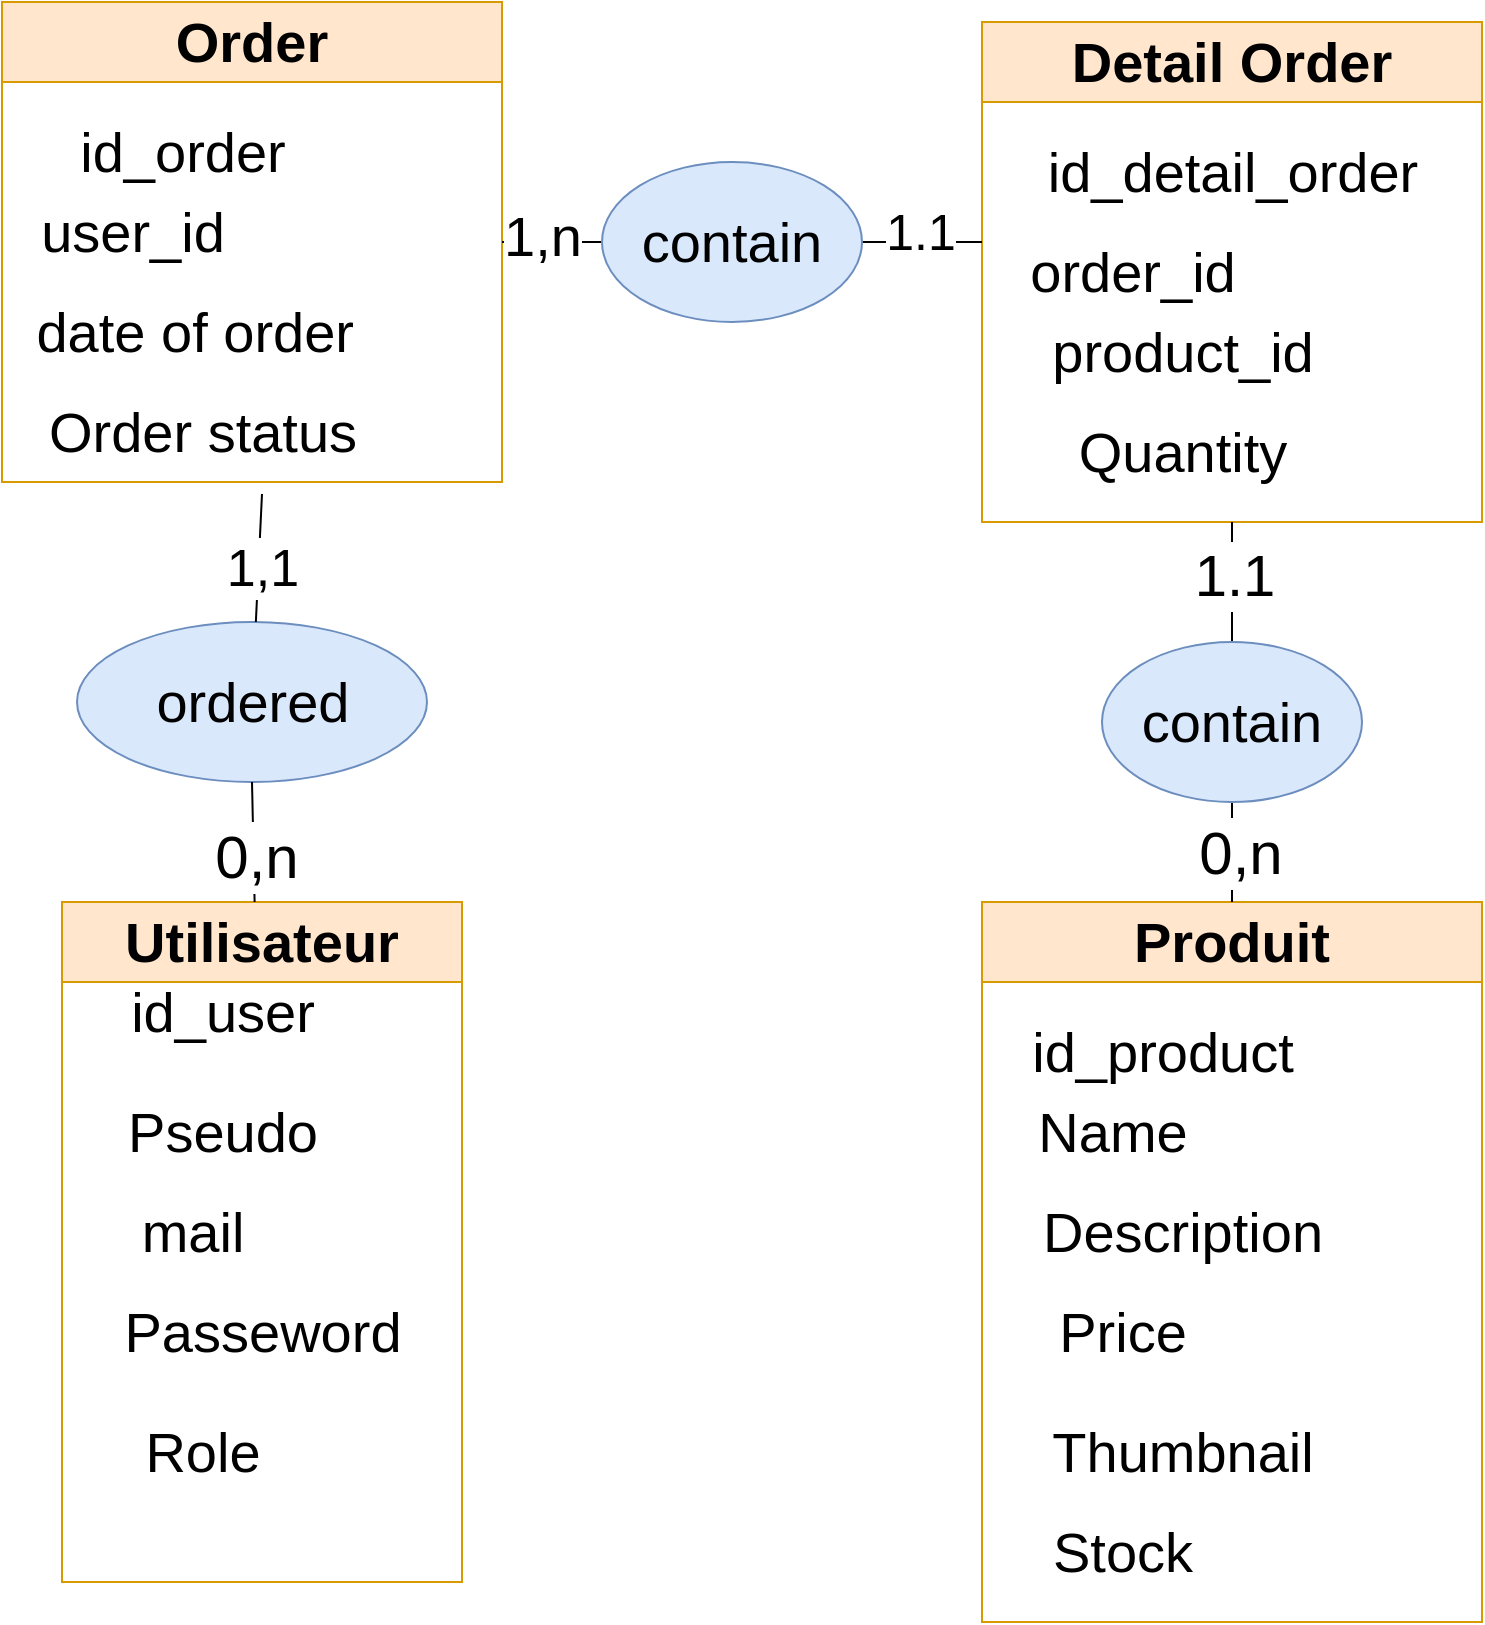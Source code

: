 <mxfile version="22.0.4" type="github">
  <diagram name="Page-1" id="r0-WqExdtS5ZCbGD1Gwn">
    <mxGraphModel dx="1195" dy="1794" grid="1" gridSize="10" guides="1" tooltips="1" connect="1" arrows="1" fold="1" page="1" pageScale="1" pageWidth="827" pageHeight="1169" math="0" shadow="0">
      <root>
        <mxCell id="0" />
        <mxCell id="1" parent="0" />
        <mxCell id="hgrAGrMgJBVK0adbvTiH-1" value="&lt;font style=&quot;font-size: 28px;&quot;&gt;Utilisateur&lt;/font&gt;" style="swimlane;whiteSpace=wrap;html=1;fillColor=#ffe6cc;strokeColor=#d79b00;fontSize=17;startSize=40;" vertex="1" parent="1">
          <mxGeometry x="330" y="-430" width="200" height="340" as="geometry">
            <mxRectangle x="330" y="-430" width="180" height="50" as="alternateBounds" />
          </mxGeometry>
        </mxCell>
        <mxCell id="hgrAGrMgJBVK0adbvTiH-2" value="Pseudo" style="text;html=1;align=center;verticalAlign=middle;resizable=0;points=[];autosize=1;strokeColor=none;fillColor=none;fontSize=28;" vertex="1" parent="hgrAGrMgJBVK0adbvTiH-1">
          <mxGeometry x="20" y="90" width="120" height="50" as="geometry" />
        </mxCell>
        <mxCell id="hgrAGrMgJBVK0adbvTiH-3" value="mail" style="text;html=1;align=center;verticalAlign=middle;resizable=0;points=[];autosize=1;strokeColor=none;fillColor=none;fontSize=28;" vertex="1" parent="hgrAGrMgJBVK0adbvTiH-1">
          <mxGeometry x="30" y="140" width="70" height="50" as="geometry" />
        </mxCell>
        <mxCell id="hgrAGrMgJBVK0adbvTiH-4" value="id_user" style="text;html=1;align=center;verticalAlign=middle;resizable=0;points=[];autosize=1;strokeColor=none;fillColor=none;fontSize=28;" vertex="1" parent="hgrAGrMgJBVK0adbvTiH-1">
          <mxGeometry x="20" y="30" width="120" height="50" as="geometry" />
        </mxCell>
        <mxCell id="hgrAGrMgJBVK0adbvTiH-6" value="Passeword" style="text;html=1;align=center;verticalAlign=middle;resizable=0;points=[];autosize=1;strokeColor=none;fillColor=none;fontSize=28;" vertex="1" parent="hgrAGrMgJBVK0adbvTiH-1">
          <mxGeometry x="20" y="190" width="160" height="50" as="geometry" />
        </mxCell>
        <mxCell id="hgrAGrMgJBVK0adbvTiH-7" value="Role" style="text;html=1;align=center;verticalAlign=middle;resizable=0;points=[];autosize=1;strokeColor=none;fillColor=none;fontSize=28;" vertex="1" parent="hgrAGrMgJBVK0adbvTiH-1">
          <mxGeometry x="30" y="250" width="80" height="50" as="geometry" />
        </mxCell>
        <mxCell id="hgrAGrMgJBVK0adbvTiH-8" value="&lt;span style=&quot;font-size: 28px;&quot;&gt;Produit&lt;/span&gt;" style="swimlane;whiteSpace=wrap;html=1;fillColor=#ffe6cc;strokeColor=#d79b00;fontSize=17;startSize=40;" vertex="1" parent="1">
          <mxGeometry x="790" y="-430" width="250" height="360" as="geometry">
            <mxRectangle x="330" y="-430" width="180" height="50" as="alternateBounds" />
          </mxGeometry>
        </mxCell>
        <mxCell id="hgrAGrMgJBVK0adbvTiH-9" value="Name" style="text;html=1;align=center;verticalAlign=middle;resizable=0;points=[];autosize=1;strokeColor=none;fillColor=none;fontSize=28;" vertex="1" parent="hgrAGrMgJBVK0adbvTiH-8">
          <mxGeometry x="15" y="90" width="100" height="50" as="geometry" />
        </mxCell>
        <mxCell id="hgrAGrMgJBVK0adbvTiH-10" value="Description" style="text;html=1;align=center;verticalAlign=middle;resizable=0;points=[];autosize=1;strokeColor=none;fillColor=none;fontSize=28;" vertex="1" parent="hgrAGrMgJBVK0adbvTiH-8">
          <mxGeometry x="20" y="140" width="160" height="50" as="geometry" />
        </mxCell>
        <mxCell id="hgrAGrMgJBVK0adbvTiH-11" value="id_product" style="text;html=1;align=center;verticalAlign=middle;resizable=0;points=[];autosize=1;strokeColor=none;fillColor=none;fontSize=28;" vertex="1" parent="hgrAGrMgJBVK0adbvTiH-8">
          <mxGeometry x="15" y="50" width="150" height="50" as="geometry" />
        </mxCell>
        <mxCell id="hgrAGrMgJBVK0adbvTiH-12" value="Price" style="text;html=1;align=center;verticalAlign=middle;resizable=0;points=[];autosize=1;strokeColor=none;fillColor=none;fontSize=28;" vertex="1" parent="hgrAGrMgJBVK0adbvTiH-8">
          <mxGeometry x="25" y="190" width="90" height="50" as="geometry" />
        </mxCell>
        <mxCell id="hgrAGrMgJBVK0adbvTiH-13" value="Thumbnail" style="text;html=1;align=center;verticalAlign=middle;resizable=0;points=[];autosize=1;strokeColor=none;fillColor=none;fontSize=28;" vertex="1" parent="hgrAGrMgJBVK0adbvTiH-8">
          <mxGeometry x="25" y="250" width="150" height="50" as="geometry" />
        </mxCell>
        <mxCell id="hgrAGrMgJBVK0adbvTiH-14" value="Stock" style="text;html=1;align=center;verticalAlign=middle;resizable=0;points=[];autosize=1;strokeColor=none;fillColor=none;fontSize=28;" vertex="1" parent="hgrAGrMgJBVK0adbvTiH-8">
          <mxGeometry x="25" y="300" width="90" height="50" as="geometry" />
        </mxCell>
        <mxCell id="hgrAGrMgJBVK0adbvTiH-34" style="edgeStyle=orthogonalEdgeStyle;rounded=0;orthogonalLoop=1;jettySize=auto;html=1;exitX=1;exitY=0.5;exitDx=0;exitDy=0;strokeColor=none;" edge="1" parent="1" source="hgrAGrMgJBVK0adbvTiH-15">
          <mxGeometry relative="1" as="geometry">
            <mxPoint x="650" y="-750" as="targetPoint" />
          </mxGeometry>
        </mxCell>
        <mxCell id="hgrAGrMgJBVK0adbvTiH-15" value="&lt;span style=&quot;font-size: 28px;&quot;&gt;Order&lt;/span&gt;" style="swimlane;whiteSpace=wrap;html=1;fillColor=#ffe6cc;strokeColor=#d79b00;fontSize=17;startSize=40;" vertex="1" parent="1">
          <mxGeometry x="300" y="-880" width="250" height="240" as="geometry">
            <mxRectangle x="330" y="-430" width="180" height="50" as="alternateBounds" />
          </mxGeometry>
        </mxCell>
        <mxCell id="hgrAGrMgJBVK0adbvTiH-16" value="user_id" style="text;html=1;align=center;verticalAlign=middle;resizable=0;points=[];autosize=1;strokeColor=none;fillColor=none;fontSize=28;" vertex="1" parent="hgrAGrMgJBVK0adbvTiH-15">
          <mxGeometry x="5" y="90" width="120" height="50" as="geometry" />
        </mxCell>
        <mxCell id="hgrAGrMgJBVK0adbvTiH-17" value="date of&amp;nbsp;order&amp;nbsp;" style="text;html=1;align=center;verticalAlign=middle;resizable=0;points=[];autosize=1;strokeColor=none;fillColor=none;fontSize=28;" vertex="1" parent="hgrAGrMgJBVK0adbvTiH-15">
          <mxGeometry x="5" y="140" width="190" height="50" as="geometry" />
        </mxCell>
        <mxCell id="hgrAGrMgJBVK0adbvTiH-18" value="id_order" style="text;html=1;align=center;verticalAlign=middle;resizable=0;points=[];autosize=1;strokeColor=none;fillColor=none;fontSize=28;" vertex="1" parent="hgrAGrMgJBVK0adbvTiH-15">
          <mxGeometry x="25" y="50" width="130" height="50" as="geometry" />
        </mxCell>
        <mxCell id="hgrAGrMgJBVK0adbvTiH-22" value="Order status" style="text;html=1;align=center;verticalAlign=middle;resizable=0;points=[];autosize=1;strokeColor=none;fillColor=none;fontSize=28;" vertex="1" parent="hgrAGrMgJBVK0adbvTiH-15">
          <mxGeometry x="10" y="190" width="180" height="50" as="geometry" />
        </mxCell>
        <mxCell id="hgrAGrMgJBVK0adbvTiH-23" value="&lt;span style=&quot;font-size: 28px;&quot;&gt;Detail Order&lt;/span&gt;" style="swimlane;whiteSpace=wrap;html=1;fillColor=#ffe6cc;strokeColor=#d79b00;fontSize=17;startSize=40;" vertex="1" parent="1">
          <mxGeometry x="790" y="-870" width="250" height="250" as="geometry">
            <mxRectangle x="330" y="-430" width="180" height="50" as="alternateBounds" />
          </mxGeometry>
        </mxCell>
        <mxCell id="hgrAGrMgJBVK0adbvTiH-25" value="product_id" style="text;html=1;align=center;verticalAlign=middle;resizable=0;points=[];autosize=1;strokeColor=none;fillColor=none;fontSize=28;" vertex="1" parent="hgrAGrMgJBVK0adbvTiH-23">
          <mxGeometry x="25" y="140" width="150" height="50" as="geometry" />
        </mxCell>
        <mxCell id="hgrAGrMgJBVK0adbvTiH-26" value="order_id" style="text;html=1;align=center;verticalAlign=middle;resizable=0;points=[];autosize=1;strokeColor=none;fillColor=none;fontSize=28;" vertex="1" parent="hgrAGrMgJBVK0adbvTiH-23">
          <mxGeometry x="10" y="100" width="130" height="50" as="geometry" />
        </mxCell>
        <mxCell id="hgrAGrMgJBVK0adbvTiH-27" value="Quantity" style="text;html=1;align=center;verticalAlign=middle;resizable=0;points=[];autosize=1;strokeColor=none;fillColor=none;fontSize=28;" vertex="1" parent="hgrAGrMgJBVK0adbvTiH-23">
          <mxGeometry x="35" y="190" width="130" height="50" as="geometry" />
        </mxCell>
        <mxCell id="hgrAGrMgJBVK0adbvTiH-28" value="id_detail_order" style="text;html=1;align=center;verticalAlign=middle;resizable=0;points=[];autosize=1;strokeColor=none;fillColor=none;fontSize=28;" vertex="1" parent="hgrAGrMgJBVK0adbvTiH-23">
          <mxGeometry x="20" y="50" width="210" height="50" as="geometry" />
        </mxCell>
        <mxCell id="hgrAGrMgJBVK0adbvTiH-31" value="ordered" style="ellipse;whiteSpace=wrap;html=1;fillColor=#dae8fc;strokeColor=#6c8ebf;fontSize=28;" vertex="1" parent="1">
          <mxGeometry x="337.5" y="-570" width="175" height="80" as="geometry" />
        </mxCell>
        <mxCell id="hgrAGrMgJBVK0adbvTiH-36" value="" style="endArrow=none;html=1;rounded=0;exitX=0.5;exitY=1;exitDx=0;exitDy=0;" edge="1" parent="1" source="hgrAGrMgJBVK0adbvTiH-31" target="hgrAGrMgJBVK0adbvTiH-1">
          <mxGeometry width="50" height="50" relative="1" as="geometry">
            <mxPoint x="390" y="-540" as="sourcePoint" />
            <mxPoint x="430" y="-470" as="targetPoint" />
            <Array as="points" />
          </mxGeometry>
        </mxCell>
        <mxCell id="hgrAGrMgJBVK0adbvTiH-39" value="&lt;font style=&quot;font-size: 30px;&quot;&gt;0,n&lt;/font&gt;" style="edgeLabel;html=1;align=center;verticalAlign=middle;resizable=0;points=[];" vertex="1" connectable="0" parent="hgrAGrMgJBVK0adbvTiH-36">
          <mxGeometry x="0.234" y="1" relative="1" as="geometry">
            <mxPoint as="offset" />
          </mxGeometry>
        </mxCell>
        <mxCell id="hgrAGrMgJBVK0adbvTiH-37" value="" style="endArrow=none;html=1;rounded=0;" edge="1" parent="1" source="hgrAGrMgJBVK0adbvTiH-31">
          <mxGeometry width="50" height="50" relative="1" as="geometry">
            <mxPoint x="380" y="-584" as="sourcePoint" />
            <mxPoint x="430" y="-634" as="targetPoint" />
          </mxGeometry>
        </mxCell>
        <mxCell id="hgrAGrMgJBVK0adbvTiH-41" value="&lt;font style=&quot;font-size: 26px;&quot;&gt;1,1&lt;/font&gt;" style="edgeLabel;html=1;align=center;verticalAlign=middle;resizable=0;points=[];" vertex="1" connectable="0" parent="1">
          <mxGeometry x="436.797" y="-443.364" as="geometry">
            <mxPoint x="-7" y="-154" as="offset" />
          </mxGeometry>
        </mxCell>
        <mxCell id="hgrAGrMgJBVK0adbvTiH-42" value="" style="endArrow=none;html=1;rounded=0;exitX=1;exitY=0.5;exitDx=0;exitDy=0;" edge="1" parent="1" source="hgrAGrMgJBVK0adbvTiH-15">
          <mxGeometry width="50" height="50" relative="1" as="geometry">
            <mxPoint x="570" y="-760" as="sourcePoint" />
            <mxPoint x="790" y="-760" as="targetPoint" />
          </mxGeometry>
        </mxCell>
        <mxCell id="hgrAGrMgJBVK0adbvTiH-43" value="contain" style="ellipse;whiteSpace=wrap;html=1;fillColor=#dae8fc;strokeColor=#6c8ebf;fontSize=28;" vertex="1" parent="1">
          <mxGeometry x="600" y="-800" width="130" height="80" as="geometry" />
        </mxCell>
        <mxCell id="hgrAGrMgJBVK0adbvTiH-44" value="&lt;font style=&quot;font-size: 28px;&quot;&gt;1,n&lt;/font&gt;" style="edgeLabel;html=1;align=center;verticalAlign=middle;resizable=0;points=[];" vertex="1" connectable="0" parent="1">
          <mxGeometry x="436.797" y="-443.364" as="geometry">
            <mxPoint x="133" y="-320" as="offset" />
          </mxGeometry>
        </mxCell>
        <mxCell id="hgrAGrMgJBVK0adbvTiH-45" value="&lt;font style=&quot;font-size: 25px;&quot;&gt;1.1&lt;/font&gt;" style="edgeLabel;html=1;align=center;verticalAlign=middle;resizable=0;points=[];" vertex="1" connectable="0" parent="1">
          <mxGeometry x="749.997" y="-760.004" as="geometry">
            <mxPoint x="9" y="-6" as="offset" />
          </mxGeometry>
        </mxCell>
        <mxCell id="hgrAGrMgJBVK0adbvTiH-47" value="" style="endArrow=none;html=1;rounded=0;entryX=0.5;entryY=1;entryDx=0;entryDy=0;exitX=0.5;exitY=0;exitDx=0;exitDy=0;" edge="1" parent="1" source="hgrAGrMgJBVK0adbvTiH-8" target="hgrAGrMgJBVK0adbvTiH-23">
          <mxGeometry width="50" height="50" relative="1" as="geometry">
            <mxPoint x="800" y="-490" as="sourcePoint" />
            <mxPoint x="850" y="-540" as="targetPoint" />
          </mxGeometry>
        </mxCell>
        <mxCell id="hgrAGrMgJBVK0adbvTiH-48" value="contain" style="ellipse;whiteSpace=wrap;html=1;fillColor=#dae8fc;strokeColor=#6c8ebf;fontSize=28;" vertex="1" parent="1">
          <mxGeometry x="850" y="-560" width="130" height="80" as="geometry" />
        </mxCell>
        <mxCell id="hgrAGrMgJBVK0adbvTiH-49" value="&lt;font style=&quot;font-size: 29px;&quot;&gt;1.1&lt;/font&gt;" style="edgeLabel;html=1;align=center;verticalAlign=middle;resizable=0;points=[];" vertex="1" connectable="0" parent="1">
          <mxGeometry x="436.804" y="-443.03" as="geometry">
            <mxPoint x="479" y="-150" as="offset" />
          </mxGeometry>
        </mxCell>
        <mxCell id="hgrAGrMgJBVK0adbvTiH-50" value="&lt;font style=&quot;font-size: 30px;&quot;&gt;0,n&lt;/font&gt;" style="edgeLabel;html=1;align=center;verticalAlign=middle;resizable=0;points=[];" vertex="1" connectable="0" parent="1">
          <mxGeometry x="436.804" y="-442.03" as="geometry">
            <mxPoint x="482" y="-13" as="offset" />
          </mxGeometry>
        </mxCell>
      </root>
    </mxGraphModel>
  </diagram>
</mxfile>
